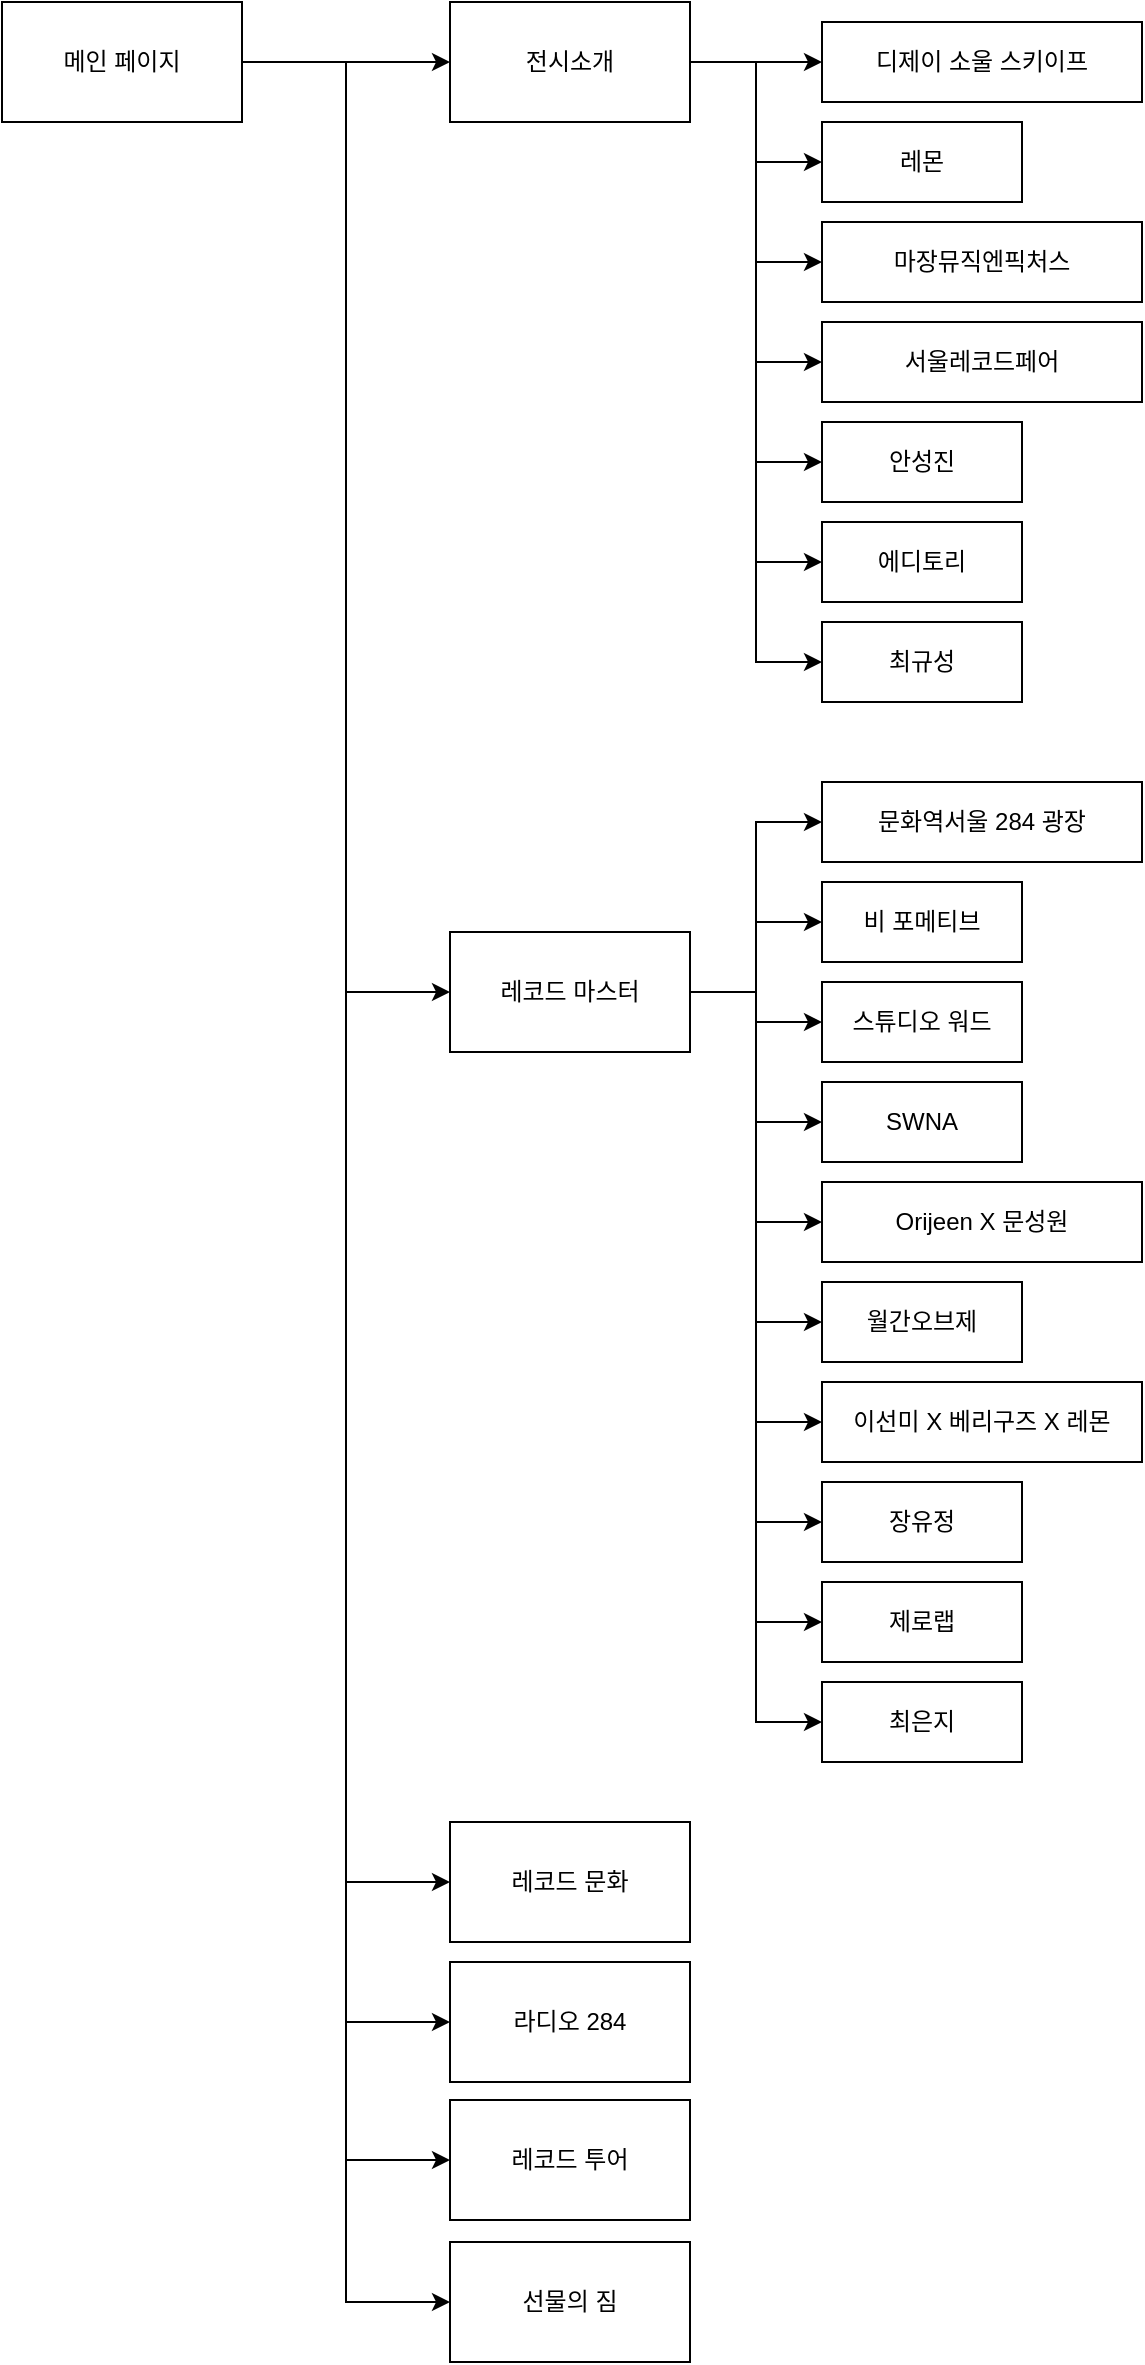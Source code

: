 <mxfile version="14.8.6" type="github">
  <diagram id="WwoGLtGooNb7acQtPaE4" name="Page-1">
    <mxGraphModel dx="1422" dy="794" grid="1" gridSize="10" guides="1" tooltips="1" connect="1" arrows="1" fold="1" page="1" pageScale="1" pageWidth="827" pageHeight="1169" math="0" shadow="0">
      <root>
        <mxCell id="0" />
        <mxCell id="1" parent="0" />
        <mxCell id="UhaoYyGay_nPtZ1N_jYF-8" style="edgeStyle=orthogonalEdgeStyle;rounded=0;orthogonalLoop=1;jettySize=auto;html=1;exitX=1;exitY=0.5;exitDx=0;exitDy=0;entryX=0;entryY=0.5;entryDx=0;entryDy=0;" edge="1" parent="1" source="UhaoYyGay_nPtZ1N_jYF-1" target="UhaoYyGay_nPtZ1N_jYF-2">
          <mxGeometry relative="1" as="geometry" />
        </mxCell>
        <mxCell id="UhaoYyGay_nPtZ1N_jYF-18" style="edgeStyle=orthogonalEdgeStyle;rounded=0;orthogonalLoop=1;jettySize=auto;html=1;entryX=0;entryY=0.5;entryDx=0;entryDy=0;" edge="1" parent="1" source="UhaoYyGay_nPtZ1N_jYF-1" target="UhaoYyGay_nPtZ1N_jYF-3">
          <mxGeometry relative="1" as="geometry" />
        </mxCell>
        <mxCell id="UhaoYyGay_nPtZ1N_jYF-19" style="edgeStyle=orthogonalEdgeStyle;rounded=0;orthogonalLoop=1;jettySize=auto;html=1;exitX=1;exitY=0.5;exitDx=0;exitDy=0;entryX=0;entryY=0.5;entryDx=0;entryDy=0;" edge="1" parent="1" source="UhaoYyGay_nPtZ1N_jYF-1" target="UhaoYyGay_nPtZ1N_jYF-5">
          <mxGeometry relative="1" as="geometry" />
        </mxCell>
        <mxCell id="UhaoYyGay_nPtZ1N_jYF-20" style="edgeStyle=orthogonalEdgeStyle;rounded=0;orthogonalLoop=1;jettySize=auto;html=1;entryX=0;entryY=0.5;entryDx=0;entryDy=0;" edge="1" parent="1" source="UhaoYyGay_nPtZ1N_jYF-1" target="UhaoYyGay_nPtZ1N_jYF-4">
          <mxGeometry relative="1" as="geometry" />
        </mxCell>
        <mxCell id="UhaoYyGay_nPtZ1N_jYF-21" style="edgeStyle=orthogonalEdgeStyle;rounded=0;orthogonalLoop=1;jettySize=auto;html=1;exitX=1;exitY=0.5;exitDx=0;exitDy=0;entryX=0;entryY=0.5;entryDx=0;entryDy=0;" edge="1" parent="1" source="UhaoYyGay_nPtZ1N_jYF-1" target="UhaoYyGay_nPtZ1N_jYF-6">
          <mxGeometry relative="1" as="geometry" />
        </mxCell>
        <mxCell id="UhaoYyGay_nPtZ1N_jYF-22" style="edgeStyle=orthogonalEdgeStyle;rounded=0;orthogonalLoop=1;jettySize=auto;html=1;exitX=1;exitY=0.5;exitDx=0;exitDy=0;entryX=0;entryY=0.5;entryDx=0;entryDy=0;" edge="1" parent="1" source="UhaoYyGay_nPtZ1N_jYF-1" target="UhaoYyGay_nPtZ1N_jYF-7">
          <mxGeometry relative="1" as="geometry" />
        </mxCell>
        <mxCell id="UhaoYyGay_nPtZ1N_jYF-1" value="메인 페이지" style="rounded=0;whiteSpace=wrap;html=1;" vertex="1" parent="1">
          <mxGeometry x="70" y="60" width="120" height="60" as="geometry" />
        </mxCell>
        <mxCell id="UhaoYyGay_nPtZ1N_jYF-49" style="edgeStyle=orthogonalEdgeStyle;rounded=0;orthogonalLoop=1;jettySize=auto;html=1;exitX=1;exitY=0.5;exitDx=0;exitDy=0;entryX=0;entryY=0.5;entryDx=0;entryDy=0;" edge="1" parent="1" source="UhaoYyGay_nPtZ1N_jYF-2" target="UhaoYyGay_nPtZ1N_jYF-32">
          <mxGeometry relative="1" as="geometry">
            <Array as="points">
              <mxPoint x="450" y="90" />
              <mxPoint x="450" y="90" />
            </Array>
          </mxGeometry>
        </mxCell>
        <mxCell id="UhaoYyGay_nPtZ1N_jYF-51" style="edgeStyle=orthogonalEdgeStyle;rounded=0;orthogonalLoop=1;jettySize=auto;html=1;entryX=0;entryY=0.5;entryDx=0;entryDy=0;" edge="1" parent="1" source="UhaoYyGay_nPtZ1N_jYF-2" target="UhaoYyGay_nPtZ1N_jYF-33">
          <mxGeometry relative="1" as="geometry" />
        </mxCell>
        <mxCell id="UhaoYyGay_nPtZ1N_jYF-52" style="edgeStyle=orthogonalEdgeStyle;rounded=0;orthogonalLoop=1;jettySize=auto;html=1;entryX=0;entryY=0.5;entryDx=0;entryDy=0;" edge="1" parent="1" source="UhaoYyGay_nPtZ1N_jYF-2" target="UhaoYyGay_nPtZ1N_jYF-34">
          <mxGeometry relative="1" as="geometry" />
        </mxCell>
        <mxCell id="UhaoYyGay_nPtZ1N_jYF-53" style="edgeStyle=orthogonalEdgeStyle;rounded=0;orthogonalLoop=1;jettySize=auto;html=1;entryX=0;entryY=0.5;entryDx=0;entryDy=0;" edge="1" parent="1" source="UhaoYyGay_nPtZ1N_jYF-2" target="UhaoYyGay_nPtZ1N_jYF-35">
          <mxGeometry relative="1" as="geometry" />
        </mxCell>
        <mxCell id="UhaoYyGay_nPtZ1N_jYF-54" style="edgeStyle=orthogonalEdgeStyle;rounded=0;orthogonalLoop=1;jettySize=auto;html=1;entryX=0;entryY=0.5;entryDx=0;entryDy=0;" edge="1" parent="1" source="UhaoYyGay_nPtZ1N_jYF-2" target="UhaoYyGay_nPtZ1N_jYF-36">
          <mxGeometry relative="1" as="geometry" />
        </mxCell>
        <mxCell id="UhaoYyGay_nPtZ1N_jYF-55" style="edgeStyle=orthogonalEdgeStyle;rounded=0;orthogonalLoop=1;jettySize=auto;html=1;entryX=0;entryY=0.5;entryDx=0;entryDy=0;" edge="1" parent="1" source="UhaoYyGay_nPtZ1N_jYF-2" target="UhaoYyGay_nPtZ1N_jYF-37">
          <mxGeometry relative="1" as="geometry" />
        </mxCell>
        <mxCell id="UhaoYyGay_nPtZ1N_jYF-56" style="edgeStyle=orthogonalEdgeStyle;rounded=0;orthogonalLoop=1;jettySize=auto;html=1;entryX=0;entryY=0.5;entryDx=0;entryDy=0;" edge="1" parent="1" source="UhaoYyGay_nPtZ1N_jYF-2" target="UhaoYyGay_nPtZ1N_jYF-38">
          <mxGeometry relative="1" as="geometry" />
        </mxCell>
        <mxCell id="UhaoYyGay_nPtZ1N_jYF-2" value="전시소개" style="rounded=0;whiteSpace=wrap;html=1;" vertex="1" parent="1">
          <mxGeometry x="294" y="60" width="120" height="60" as="geometry" />
        </mxCell>
        <mxCell id="UhaoYyGay_nPtZ1N_jYF-57" style="edgeStyle=orthogonalEdgeStyle;rounded=0;orthogonalLoop=1;jettySize=auto;html=1;entryX=0;entryY=0.5;entryDx=0;entryDy=0;" edge="1" parent="1" source="UhaoYyGay_nPtZ1N_jYF-3" target="UhaoYyGay_nPtZ1N_jYF-39">
          <mxGeometry relative="1" as="geometry" />
        </mxCell>
        <mxCell id="UhaoYyGay_nPtZ1N_jYF-58" style="edgeStyle=orthogonalEdgeStyle;rounded=0;orthogonalLoop=1;jettySize=auto;html=1;entryX=0;entryY=0.5;entryDx=0;entryDy=0;" edge="1" parent="1" source="UhaoYyGay_nPtZ1N_jYF-3" target="UhaoYyGay_nPtZ1N_jYF-40">
          <mxGeometry relative="1" as="geometry" />
        </mxCell>
        <mxCell id="UhaoYyGay_nPtZ1N_jYF-59" style="edgeStyle=orthogonalEdgeStyle;rounded=0;orthogonalLoop=1;jettySize=auto;html=1;" edge="1" parent="1" source="UhaoYyGay_nPtZ1N_jYF-3" target="UhaoYyGay_nPtZ1N_jYF-41">
          <mxGeometry relative="1" as="geometry" />
        </mxCell>
        <mxCell id="UhaoYyGay_nPtZ1N_jYF-60" style="edgeStyle=orthogonalEdgeStyle;rounded=0;orthogonalLoop=1;jettySize=auto;html=1;entryX=0;entryY=0.5;entryDx=0;entryDy=0;" edge="1" parent="1" source="UhaoYyGay_nPtZ1N_jYF-3" target="UhaoYyGay_nPtZ1N_jYF-42">
          <mxGeometry relative="1" as="geometry" />
        </mxCell>
        <mxCell id="UhaoYyGay_nPtZ1N_jYF-61" style="edgeStyle=orthogonalEdgeStyle;rounded=0;orthogonalLoop=1;jettySize=auto;html=1;entryX=0;entryY=0.5;entryDx=0;entryDy=0;" edge="1" parent="1" source="UhaoYyGay_nPtZ1N_jYF-3" target="UhaoYyGay_nPtZ1N_jYF-43">
          <mxGeometry relative="1" as="geometry" />
        </mxCell>
        <mxCell id="UhaoYyGay_nPtZ1N_jYF-62" style="edgeStyle=orthogonalEdgeStyle;rounded=0;orthogonalLoop=1;jettySize=auto;html=1;entryX=0;entryY=0.5;entryDx=0;entryDy=0;" edge="1" parent="1" source="UhaoYyGay_nPtZ1N_jYF-3" target="UhaoYyGay_nPtZ1N_jYF-44">
          <mxGeometry relative="1" as="geometry" />
        </mxCell>
        <mxCell id="UhaoYyGay_nPtZ1N_jYF-63" style="edgeStyle=orthogonalEdgeStyle;rounded=0;orthogonalLoop=1;jettySize=auto;html=1;entryX=0;entryY=0.5;entryDx=0;entryDy=0;" edge="1" parent="1" source="UhaoYyGay_nPtZ1N_jYF-3" target="UhaoYyGay_nPtZ1N_jYF-45">
          <mxGeometry relative="1" as="geometry" />
        </mxCell>
        <mxCell id="UhaoYyGay_nPtZ1N_jYF-64" style="edgeStyle=orthogonalEdgeStyle;rounded=0;orthogonalLoop=1;jettySize=auto;html=1;entryX=0;entryY=0.5;entryDx=0;entryDy=0;" edge="1" parent="1" source="UhaoYyGay_nPtZ1N_jYF-3" target="UhaoYyGay_nPtZ1N_jYF-46">
          <mxGeometry relative="1" as="geometry" />
        </mxCell>
        <mxCell id="UhaoYyGay_nPtZ1N_jYF-65" style="edgeStyle=orthogonalEdgeStyle;rounded=0;orthogonalLoop=1;jettySize=auto;html=1;entryX=0;entryY=0.5;entryDx=0;entryDy=0;" edge="1" parent="1" source="UhaoYyGay_nPtZ1N_jYF-3" target="UhaoYyGay_nPtZ1N_jYF-47">
          <mxGeometry relative="1" as="geometry" />
        </mxCell>
        <mxCell id="UhaoYyGay_nPtZ1N_jYF-66" style="edgeStyle=orthogonalEdgeStyle;rounded=0;orthogonalLoop=1;jettySize=auto;html=1;entryX=0;entryY=0.5;entryDx=0;entryDy=0;" edge="1" parent="1" source="UhaoYyGay_nPtZ1N_jYF-3" target="UhaoYyGay_nPtZ1N_jYF-48">
          <mxGeometry relative="1" as="geometry" />
        </mxCell>
        <mxCell id="UhaoYyGay_nPtZ1N_jYF-3" value="레코드 마스터" style="rounded=0;whiteSpace=wrap;html=1;" vertex="1" parent="1">
          <mxGeometry x="294" y="525" width="120" height="60" as="geometry" />
        </mxCell>
        <mxCell id="UhaoYyGay_nPtZ1N_jYF-4" value="라디오 284" style="rounded=0;whiteSpace=wrap;html=1;" vertex="1" parent="1">
          <mxGeometry x="294" y="1040" width="120" height="60" as="geometry" />
        </mxCell>
        <mxCell id="UhaoYyGay_nPtZ1N_jYF-5" value="레코드 문화" style="rounded=0;whiteSpace=wrap;html=1;" vertex="1" parent="1">
          <mxGeometry x="294" y="970" width="120" height="60" as="geometry" />
        </mxCell>
        <mxCell id="UhaoYyGay_nPtZ1N_jYF-6" value="레코드 투어" style="rounded=0;whiteSpace=wrap;html=1;" vertex="1" parent="1">
          <mxGeometry x="294" y="1109" width="120" height="60" as="geometry" />
        </mxCell>
        <mxCell id="UhaoYyGay_nPtZ1N_jYF-7" value="선물의 짐" style="rounded=0;whiteSpace=wrap;html=1;" vertex="1" parent="1">
          <mxGeometry x="294" y="1180" width="120" height="60" as="geometry" />
        </mxCell>
        <mxCell id="UhaoYyGay_nPtZ1N_jYF-32" value="디제이 소울 스키이프" style="rounded=0;whiteSpace=wrap;html=1;" vertex="1" parent="1">
          <mxGeometry x="480" y="70" width="160" height="40" as="geometry" />
        </mxCell>
        <mxCell id="UhaoYyGay_nPtZ1N_jYF-33" value="레몬" style="rounded=0;whiteSpace=wrap;html=1;" vertex="1" parent="1">
          <mxGeometry x="480" y="120" width="100" height="40" as="geometry" />
        </mxCell>
        <mxCell id="UhaoYyGay_nPtZ1N_jYF-34" value="마장뮤직엔픽처스" style="rounded=0;whiteSpace=wrap;html=1;" vertex="1" parent="1">
          <mxGeometry x="480" y="170" width="160" height="40" as="geometry" />
        </mxCell>
        <mxCell id="UhaoYyGay_nPtZ1N_jYF-35" value="서울레코드페어" style="rounded=0;whiteSpace=wrap;html=1;" vertex="1" parent="1">
          <mxGeometry x="480" y="220" width="160" height="40" as="geometry" />
        </mxCell>
        <mxCell id="UhaoYyGay_nPtZ1N_jYF-36" value="안성진" style="rounded=0;whiteSpace=wrap;html=1;" vertex="1" parent="1">
          <mxGeometry x="480" y="270" width="100" height="40" as="geometry" />
        </mxCell>
        <mxCell id="UhaoYyGay_nPtZ1N_jYF-37" value="에디토리" style="rounded=0;whiteSpace=wrap;html=1;" vertex="1" parent="1">
          <mxGeometry x="480" y="320" width="100" height="40" as="geometry" />
        </mxCell>
        <mxCell id="UhaoYyGay_nPtZ1N_jYF-38" value="최규성" style="rounded=0;whiteSpace=wrap;html=1;" vertex="1" parent="1">
          <mxGeometry x="480" y="370" width="100" height="40" as="geometry" />
        </mxCell>
        <mxCell id="UhaoYyGay_nPtZ1N_jYF-39" value="문화역서울 284 광장" style="rounded=0;whiteSpace=wrap;html=1;" vertex="1" parent="1">
          <mxGeometry x="480" y="450" width="160" height="40" as="geometry" />
        </mxCell>
        <mxCell id="UhaoYyGay_nPtZ1N_jYF-40" value="비 포메티브" style="rounded=0;whiteSpace=wrap;html=1;" vertex="1" parent="1">
          <mxGeometry x="480" y="500" width="100" height="40" as="geometry" />
        </mxCell>
        <mxCell id="UhaoYyGay_nPtZ1N_jYF-41" value="스튜디오 워드" style="rounded=0;whiteSpace=wrap;html=1;" vertex="1" parent="1">
          <mxGeometry x="480" y="550" width="100" height="40" as="geometry" />
        </mxCell>
        <mxCell id="UhaoYyGay_nPtZ1N_jYF-42" value="SWNA" style="rounded=0;whiteSpace=wrap;html=1;" vertex="1" parent="1">
          <mxGeometry x="480" y="600" width="100" height="40" as="geometry" />
        </mxCell>
        <mxCell id="UhaoYyGay_nPtZ1N_jYF-43" value="Orijeen X 문성원" style="rounded=0;whiteSpace=wrap;html=1;" vertex="1" parent="1">
          <mxGeometry x="480" y="650" width="160" height="40" as="geometry" />
        </mxCell>
        <mxCell id="UhaoYyGay_nPtZ1N_jYF-44" value="월간오브제" style="rounded=0;whiteSpace=wrap;html=1;" vertex="1" parent="1">
          <mxGeometry x="480" y="700" width="100" height="40" as="geometry" />
        </mxCell>
        <mxCell id="UhaoYyGay_nPtZ1N_jYF-45" value="이선미 X 베리구즈 X 레몬" style="rounded=0;whiteSpace=wrap;html=1;" vertex="1" parent="1">
          <mxGeometry x="480" y="750" width="160" height="40" as="geometry" />
        </mxCell>
        <mxCell id="UhaoYyGay_nPtZ1N_jYF-46" value="장유정" style="rounded=0;whiteSpace=wrap;html=1;" vertex="1" parent="1">
          <mxGeometry x="480" y="800" width="100" height="40" as="geometry" />
        </mxCell>
        <mxCell id="UhaoYyGay_nPtZ1N_jYF-47" value="제로랩" style="rounded=0;whiteSpace=wrap;html=1;" vertex="1" parent="1">
          <mxGeometry x="480" y="850" width="100" height="40" as="geometry" />
        </mxCell>
        <mxCell id="UhaoYyGay_nPtZ1N_jYF-48" value="최은지" style="rounded=0;whiteSpace=wrap;html=1;" vertex="1" parent="1">
          <mxGeometry x="480" y="900" width="100" height="40" as="geometry" />
        </mxCell>
      </root>
    </mxGraphModel>
  </diagram>
</mxfile>
